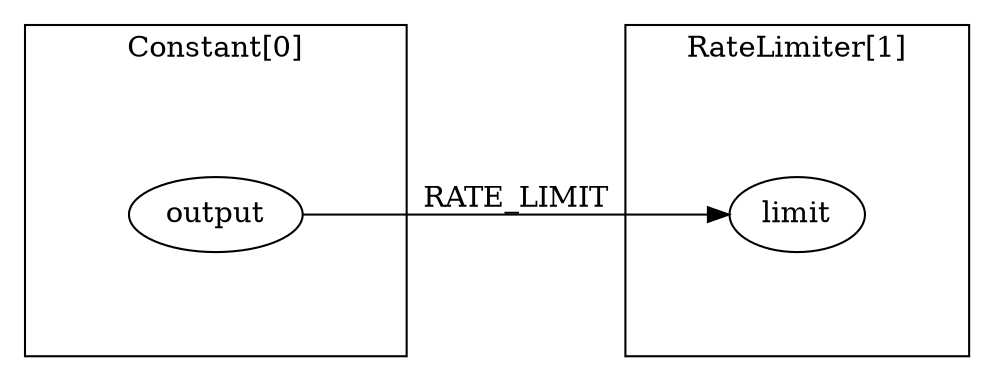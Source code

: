 digraph  {
	subgraph cluster_s1 {
		label="Constant[0]";margin="50.0";
		n2[label="output"];
		{rank=same; n2;};
		
	}
	subgraph cluster_s3 {
		label="RateLimiter[1]";margin="50.0";
		n4[label="limit"];
		{rank=same; n4;};
		
	}
	rankdir="LR";splines="ortho";
	n2->n4[label="RATE_LIMIT"];
	
}
